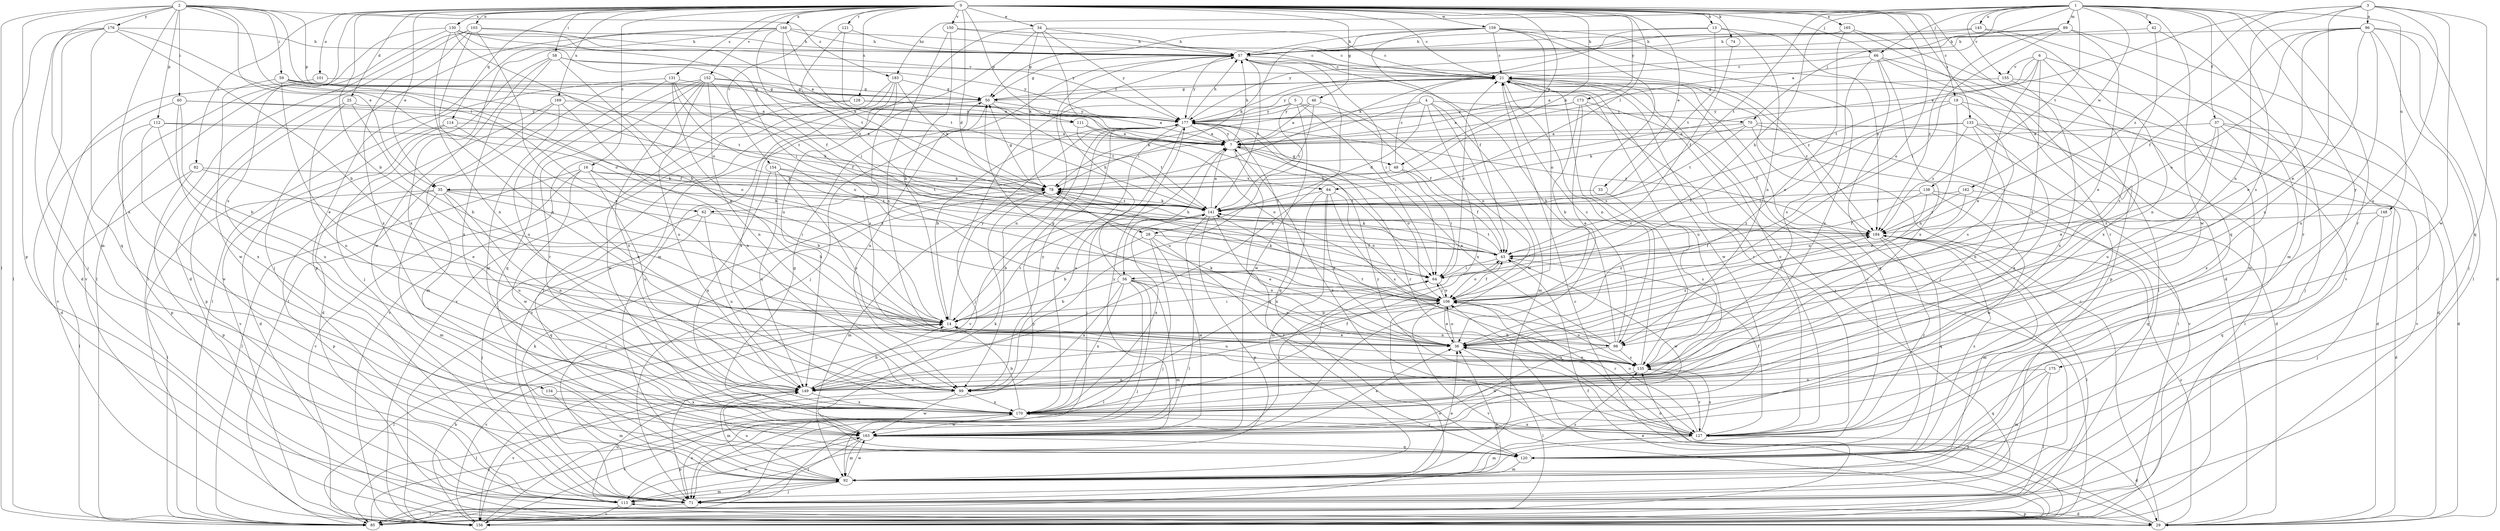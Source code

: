 strict digraph  {
0;
1;
2;
3;
4;
5;
6;
7;
13;
14;
16;
19;
21;
25;
28;
29;
33;
34;
35;
36;
37;
42;
43;
46;
48;
50;
56;
57;
58;
59;
60;
62;
64;
66;
70;
71;
74;
78;
82;
84;
85;
89;
92;
96;
98;
99;
101;
103;
106;
111;
112;
113;
114;
120;
121;
127;
128;
130;
131;
133;
134;
135;
138;
141;
145;
148;
149;
150;
152;
154;
155;
156;
159;
162;
163;
165;
168;
169;
170;
173;
175;
176;
177;
183;
184;
0 -> 13  [label=b];
0 -> 14  [label=b];
0 -> 16  [label=c];
0 -> 19  [label=c];
0 -> 21  [label=c];
0 -> 25  [label=d];
0 -> 28  [label=d];
0 -> 33  [label=e];
0 -> 34  [label=e];
0 -> 35  [label=e];
0 -> 46  [label=g];
0 -> 48  [label=g];
0 -> 58  [label=i];
0 -> 66  [label=j];
0 -> 74  [label=k];
0 -> 78  [label=k];
0 -> 82  [label=l];
0 -> 84  [label=l];
0 -> 101  [label=o];
0 -> 103  [label=o];
0 -> 106  [label=o];
0 -> 111  [label=p];
0 -> 114  [label=q];
0 -> 120  [label=q];
0 -> 121  [label=r];
0 -> 128  [label=s];
0 -> 130  [label=s];
0 -> 131  [label=s];
0 -> 133  [label=s];
0 -> 134  [label=s];
0 -> 150  [label=v];
0 -> 152  [label=v];
0 -> 154  [label=v];
0 -> 159  [label=w];
0 -> 165  [label=x];
0 -> 168  [label=x];
0 -> 169  [label=x];
0 -> 173  [label=y];
1 -> 7  [label=a];
1 -> 37  [label=f];
1 -> 42  [label=f];
1 -> 56  [label=h];
1 -> 66  [label=j];
1 -> 70  [label=j];
1 -> 89  [label=m];
1 -> 127  [label=r];
1 -> 135  [label=s];
1 -> 138  [label=t];
1 -> 141  [label=t];
1 -> 145  [label=u];
1 -> 148  [label=u];
1 -> 155  [label=v];
1 -> 162  [label=w];
1 -> 163  [label=w];
1 -> 175  [label=y];
1 -> 183  [label=z];
2 -> 35  [label=e];
2 -> 59  [label=i];
2 -> 60  [label=i];
2 -> 62  [label=i];
2 -> 85  [label=l];
2 -> 92  [label=m];
2 -> 106  [label=o];
2 -> 111  [label=p];
2 -> 112  [label=p];
2 -> 113  [label=p];
2 -> 170  [label=x];
2 -> 176  [label=y];
2 -> 183  [label=z];
3 -> 35  [label=e];
3 -> 36  [label=e];
3 -> 96  [label=n];
3 -> 98  [label=n];
3 -> 120  [label=q];
3 -> 149  [label=u];
3 -> 163  [label=w];
3 -> 184  [label=z];
4 -> 28  [label=d];
4 -> 62  [label=i];
4 -> 70  [label=j];
4 -> 78  [label=k];
4 -> 92  [label=m];
4 -> 163  [label=w];
4 -> 170  [label=x];
5 -> 43  [label=f];
5 -> 64  [label=i];
5 -> 71  [label=j];
5 -> 149  [label=u];
5 -> 163  [label=w];
5 -> 177  [label=y];
6 -> 7  [label=a];
6 -> 36  [label=e];
6 -> 92  [label=m];
6 -> 135  [label=s];
6 -> 141  [label=t];
6 -> 155  [label=v];
6 -> 170  [label=x];
7 -> 48  [label=g];
7 -> 56  [label=h];
7 -> 57  [label=h];
7 -> 106  [label=o];
7 -> 120  [label=q];
7 -> 177  [label=y];
13 -> 57  [label=h];
13 -> 78  [label=k];
13 -> 98  [label=n];
13 -> 141  [label=t];
13 -> 184  [label=z];
14 -> 36  [label=e];
14 -> 64  [label=i];
14 -> 85  [label=l];
14 -> 98  [label=n];
14 -> 141  [label=t];
14 -> 156  [label=v];
14 -> 177  [label=y];
16 -> 14  [label=b];
16 -> 78  [label=k];
16 -> 85  [label=l];
16 -> 149  [label=u];
16 -> 156  [label=v];
16 -> 163  [label=w];
16 -> 84  [label=x];
19 -> 29  [label=d];
19 -> 43  [label=f];
19 -> 98  [label=n];
19 -> 135  [label=s];
19 -> 177  [label=y];
21 -> 50  [label=g];
21 -> 71  [label=j];
21 -> 98  [label=n];
21 -> 120  [label=q];
21 -> 127  [label=r];
21 -> 149  [label=u];
21 -> 163  [label=w];
21 -> 177  [label=y];
21 -> 184  [label=z];
25 -> 14  [label=b];
25 -> 113  [label=p];
25 -> 149  [label=u];
25 -> 177  [label=y];
28 -> 14  [label=b];
28 -> 43  [label=f];
28 -> 71  [label=j];
28 -> 127  [label=r];
28 -> 163  [label=w];
29 -> 21  [label=c];
29 -> 36  [label=e];
29 -> 106  [label=o];
29 -> 113  [label=p];
29 -> 184  [label=z];
33 -> 135  [label=s];
33 -> 141  [label=t];
34 -> 21  [label=c];
34 -> 57  [label=h];
34 -> 64  [label=i];
34 -> 78  [label=k];
34 -> 92  [label=m];
34 -> 149  [label=u];
34 -> 177  [label=y];
35 -> 14  [label=b];
35 -> 64  [label=i];
35 -> 85  [label=l];
35 -> 92  [label=m];
35 -> 99  [label=n];
35 -> 113  [label=p];
35 -> 141  [label=t];
35 -> 149  [label=u];
36 -> 50  [label=g];
36 -> 78  [label=k];
36 -> 85  [label=l];
36 -> 106  [label=o];
36 -> 135  [label=s];
36 -> 184  [label=z];
37 -> 7  [label=a];
37 -> 29  [label=d];
37 -> 36  [label=e];
37 -> 149  [label=u];
37 -> 156  [label=v];
37 -> 170  [label=x];
42 -> 57  [label=h];
42 -> 127  [label=r];
42 -> 135  [label=s];
43 -> 64  [label=i];
43 -> 78  [label=k];
43 -> 106  [label=o];
43 -> 141  [label=t];
43 -> 163  [label=w];
46 -> 7  [label=a];
46 -> 106  [label=o];
46 -> 141  [label=t];
46 -> 177  [label=y];
48 -> 21  [label=c];
48 -> 43  [label=f];
48 -> 64  [label=i];
48 -> 78  [label=k];
50 -> 21  [label=c];
50 -> 99  [label=n];
50 -> 141  [label=t];
50 -> 156  [label=v];
50 -> 177  [label=y];
56 -> 14  [label=b];
56 -> 36  [label=e];
56 -> 57  [label=h];
56 -> 71  [label=j];
56 -> 85  [label=l];
56 -> 92  [label=m];
56 -> 99  [label=n];
56 -> 106  [label=o];
56 -> 170  [label=x];
57 -> 21  [label=c];
57 -> 50  [label=g];
57 -> 64  [label=i];
57 -> 71  [label=j];
57 -> 99  [label=n];
57 -> 141  [label=t];
57 -> 149  [label=u];
57 -> 177  [label=y];
57 -> 184  [label=z];
58 -> 21  [label=c];
58 -> 36  [label=e];
58 -> 71  [label=j];
58 -> 163  [label=w];
58 -> 170  [label=x];
58 -> 177  [label=y];
59 -> 7  [label=a];
59 -> 36  [label=e];
59 -> 50  [label=g];
59 -> 106  [label=o];
59 -> 141  [label=t];
59 -> 163  [label=w];
60 -> 14  [label=b];
60 -> 29  [label=d];
60 -> 43  [label=f];
60 -> 170  [label=x];
60 -> 177  [label=y];
62 -> 71  [label=j];
62 -> 120  [label=q];
62 -> 149  [label=u];
62 -> 184  [label=z];
64 -> 21  [label=c];
64 -> 106  [label=o];
66 -> 21  [label=c];
66 -> 71  [label=j];
66 -> 85  [label=l];
66 -> 113  [label=p];
66 -> 135  [label=s];
66 -> 170  [label=x];
70 -> 7  [label=a];
70 -> 29  [label=d];
70 -> 78  [label=k];
70 -> 85  [label=l];
70 -> 141  [label=t];
70 -> 156  [label=v];
71 -> 36  [label=e];
71 -> 78  [label=k];
71 -> 85  [label=l];
71 -> 170  [label=x];
74 -> 43  [label=f];
78 -> 50  [label=g];
78 -> 71  [label=j];
78 -> 92  [label=m];
78 -> 141  [label=t];
82 -> 36  [label=e];
82 -> 78  [label=k];
82 -> 85  [label=l];
82 -> 113  [label=p];
84 -> 36  [label=e];
84 -> 92  [label=m];
84 -> 106  [label=o];
84 -> 135  [label=s];
84 -> 141  [label=t];
84 -> 170  [label=x];
85 -> 43  [label=f];
85 -> 106  [label=o];
85 -> 170  [label=x];
89 -> 36  [label=e];
89 -> 57  [label=h];
89 -> 64  [label=i];
89 -> 71  [label=j];
89 -> 177  [label=y];
89 -> 184  [label=z];
92 -> 21  [label=c];
92 -> 36  [label=e];
92 -> 71  [label=j];
92 -> 113  [label=p];
92 -> 135  [label=s];
92 -> 149  [label=u];
92 -> 163  [label=w];
96 -> 29  [label=d];
96 -> 36  [label=e];
96 -> 43  [label=f];
96 -> 57  [label=h];
96 -> 71  [label=j];
96 -> 85  [label=l];
96 -> 106  [label=o];
96 -> 149  [label=u];
96 -> 170  [label=x];
98 -> 7  [label=a];
98 -> 14  [label=b];
98 -> 21  [label=c];
98 -> 57  [label=h];
98 -> 135  [label=s];
98 -> 141  [label=t];
98 -> 163  [label=w];
99 -> 7  [label=a];
99 -> 85  [label=l];
99 -> 163  [label=w];
99 -> 170  [label=x];
99 -> 177  [label=y];
101 -> 50  [label=g];
101 -> 156  [label=v];
103 -> 29  [label=d];
103 -> 57  [label=h];
103 -> 85  [label=l];
103 -> 99  [label=n];
103 -> 135  [label=s];
103 -> 170  [label=x];
103 -> 177  [label=y];
106 -> 14  [label=b];
106 -> 36  [label=e];
106 -> 43  [label=f];
106 -> 64  [label=i];
106 -> 78  [label=k];
106 -> 127  [label=r];
106 -> 149  [label=u];
106 -> 156  [label=v];
106 -> 184  [label=z];
111 -> 7  [label=a];
111 -> 106  [label=o];
111 -> 141  [label=t];
112 -> 7  [label=a];
112 -> 78  [label=k];
112 -> 113  [label=p];
112 -> 149  [label=u];
112 -> 163  [label=w];
113 -> 29  [label=d];
113 -> 92  [label=m];
113 -> 149  [label=u];
113 -> 156  [label=v];
113 -> 163  [label=w];
114 -> 7  [label=a];
114 -> 29  [label=d];
114 -> 99  [label=n];
114 -> 156  [label=v];
120 -> 78  [label=k];
120 -> 92  [label=m];
120 -> 184  [label=z];
121 -> 57  [label=h];
121 -> 141  [label=t];
121 -> 184  [label=z];
127 -> 7  [label=a];
127 -> 21  [label=c];
127 -> 29  [label=d];
127 -> 43  [label=f];
127 -> 92  [label=m];
127 -> 106  [label=o];
127 -> 135  [label=s];
127 -> 170  [label=x];
127 -> 177  [label=y];
128 -> 7  [label=a];
128 -> 156  [label=v];
128 -> 163  [label=w];
128 -> 177  [label=y];
130 -> 7  [label=a];
130 -> 14  [label=b];
130 -> 43  [label=f];
130 -> 57  [label=h];
130 -> 64  [label=i];
130 -> 85  [label=l];
130 -> 99  [label=n];
130 -> 156  [label=v];
131 -> 14  [label=b];
131 -> 50  [label=g];
131 -> 85  [label=l];
131 -> 106  [label=o];
131 -> 141  [label=t];
131 -> 149  [label=u];
133 -> 7  [label=a];
133 -> 29  [label=d];
133 -> 64  [label=i];
133 -> 85  [label=l];
133 -> 99  [label=n];
133 -> 170  [label=x];
133 -> 184  [label=z];
134 -> 92  [label=m];
134 -> 170  [label=x];
135 -> 21  [label=c];
135 -> 36  [label=e];
135 -> 99  [label=n];
135 -> 106  [label=o];
135 -> 127  [label=r];
135 -> 149  [label=u];
138 -> 43  [label=f];
138 -> 106  [label=o];
138 -> 120  [label=q];
138 -> 141  [label=t];
138 -> 163  [label=w];
141 -> 7  [label=a];
141 -> 14  [label=b];
141 -> 36  [label=e];
141 -> 78  [label=k];
141 -> 85  [label=l];
141 -> 113  [label=p];
141 -> 170  [label=x];
141 -> 184  [label=z];
145 -> 57  [label=h];
145 -> 92  [label=m];
145 -> 99  [label=n];
145 -> 177  [label=y];
148 -> 71  [label=j];
148 -> 120  [label=q];
148 -> 184  [label=z];
149 -> 14  [label=b];
149 -> 43  [label=f];
149 -> 92  [label=m];
149 -> 156  [label=v];
149 -> 170  [label=x];
150 -> 14  [label=b];
150 -> 21  [label=c];
150 -> 57  [label=h];
150 -> 135  [label=s];
152 -> 7  [label=a];
152 -> 43  [label=f];
152 -> 50  [label=g];
152 -> 85  [label=l];
152 -> 99  [label=n];
152 -> 120  [label=q];
152 -> 127  [label=r];
152 -> 149  [label=u];
152 -> 170  [label=x];
154 -> 78  [label=k];
154 -> 135  [label=s];
154 -> 141  [label=t];
154 -> 149  [label=u];
154 -> 170  [label=x];
155 -> 50  [label=g];
155 -> 71  [label=j];
155 -> 170  [label=x];
156 -> 14  [label=b];
156 -> 21  [label=c];
156 -> 135  [label=s];
156 -> 177  [label=y];
159 -> 21  [label=c];
159 -> 29  [label=d];
159 -> 43  [label=f];
159 -> 50  [label=g];
159 -> 57  [label=h];
159 -> 78  [label=k];
159 -> 106  [label=o];
159 -> 135  [label=s];
159 -> 170  [label=x];
162 -> 29  [label=d];
162 -> 106  [label=o];
162 -> 141  [label=t];
162 -> 184  [label=z];
163 -> 36  [label=e];
163 -> 50  [label=g];
163 -> 64  [label=i];
163 -> 71  [label=j];
163 -> 92  [label=m];
163 -> 113  [label=p];
163 -> 120  [label=q];
163 -> 177  [label=y];
165 -> 36  [label=e];
165 -> 57  [label=h];
165 -> 127  [label=r];
165 -> 156  [label=v];
168 -> 21  [label=c];
168 -> 57  [label=h];
168 -> 64  [label=i];
168 -> 71  [label=j];
168 -> 78  [label=k];
168 -> 113  [label=p];
168 -> 141  [label=t];
168 -> 170  [label=x];
169 -> 29  [label=d];
169 -> 92  [label=m];
169 -> 99  [label=n];
169 -> 163  [label=w];
169 -> 177  [label=y];
170 -> 14  [label=b];
170 -> 127  [label=r];
170 -> 156  [label=v];
170 -> 163  [label=w];
173 -> 7  [label=a];
173 -> 14  [label=b];
173 -> 36  [label=e];
173 -> 127  [label=r];
173 -> 156  [label=v];
173 -> 177  [label=y];
175 -> 85  [label=l];
175 -> 92  [label=m];
175 -> 99  [label=n];
175 -> 120  [label=q];
176 -> 14  [label=b];
176 -> 29  [label=d];
176 -> 57  [label=h];
176 -> 71  [label=j];
176 -> 85  [label=l];
176 -> 106  [label=o];
176 -> 120  [label=q];
177 -> 7  [label=a];
177 -> 14  [label=b];
177 -> 57  [label=h];
177 -> 71  [label=j];
177 -> 120  [label=q];
177 -> 127  [label=r];
177 -> 156  [label=v];
177 -> 170  [label=x];
177 -> 184  [label=z];
183 -> 50  [label=g];
183 -> 71  [label=j];
183 -> 78  [label=k];
183 -> 135  [label=s];
183 -> 156  [label=v];
183 -> 170  [label=x];
184 -> 43  [label=f];
184 -> 85  [label=l];
184 -> 92  [label=m];
184 -> 120  [label=q];
184 -> 127  [label=r];
}
